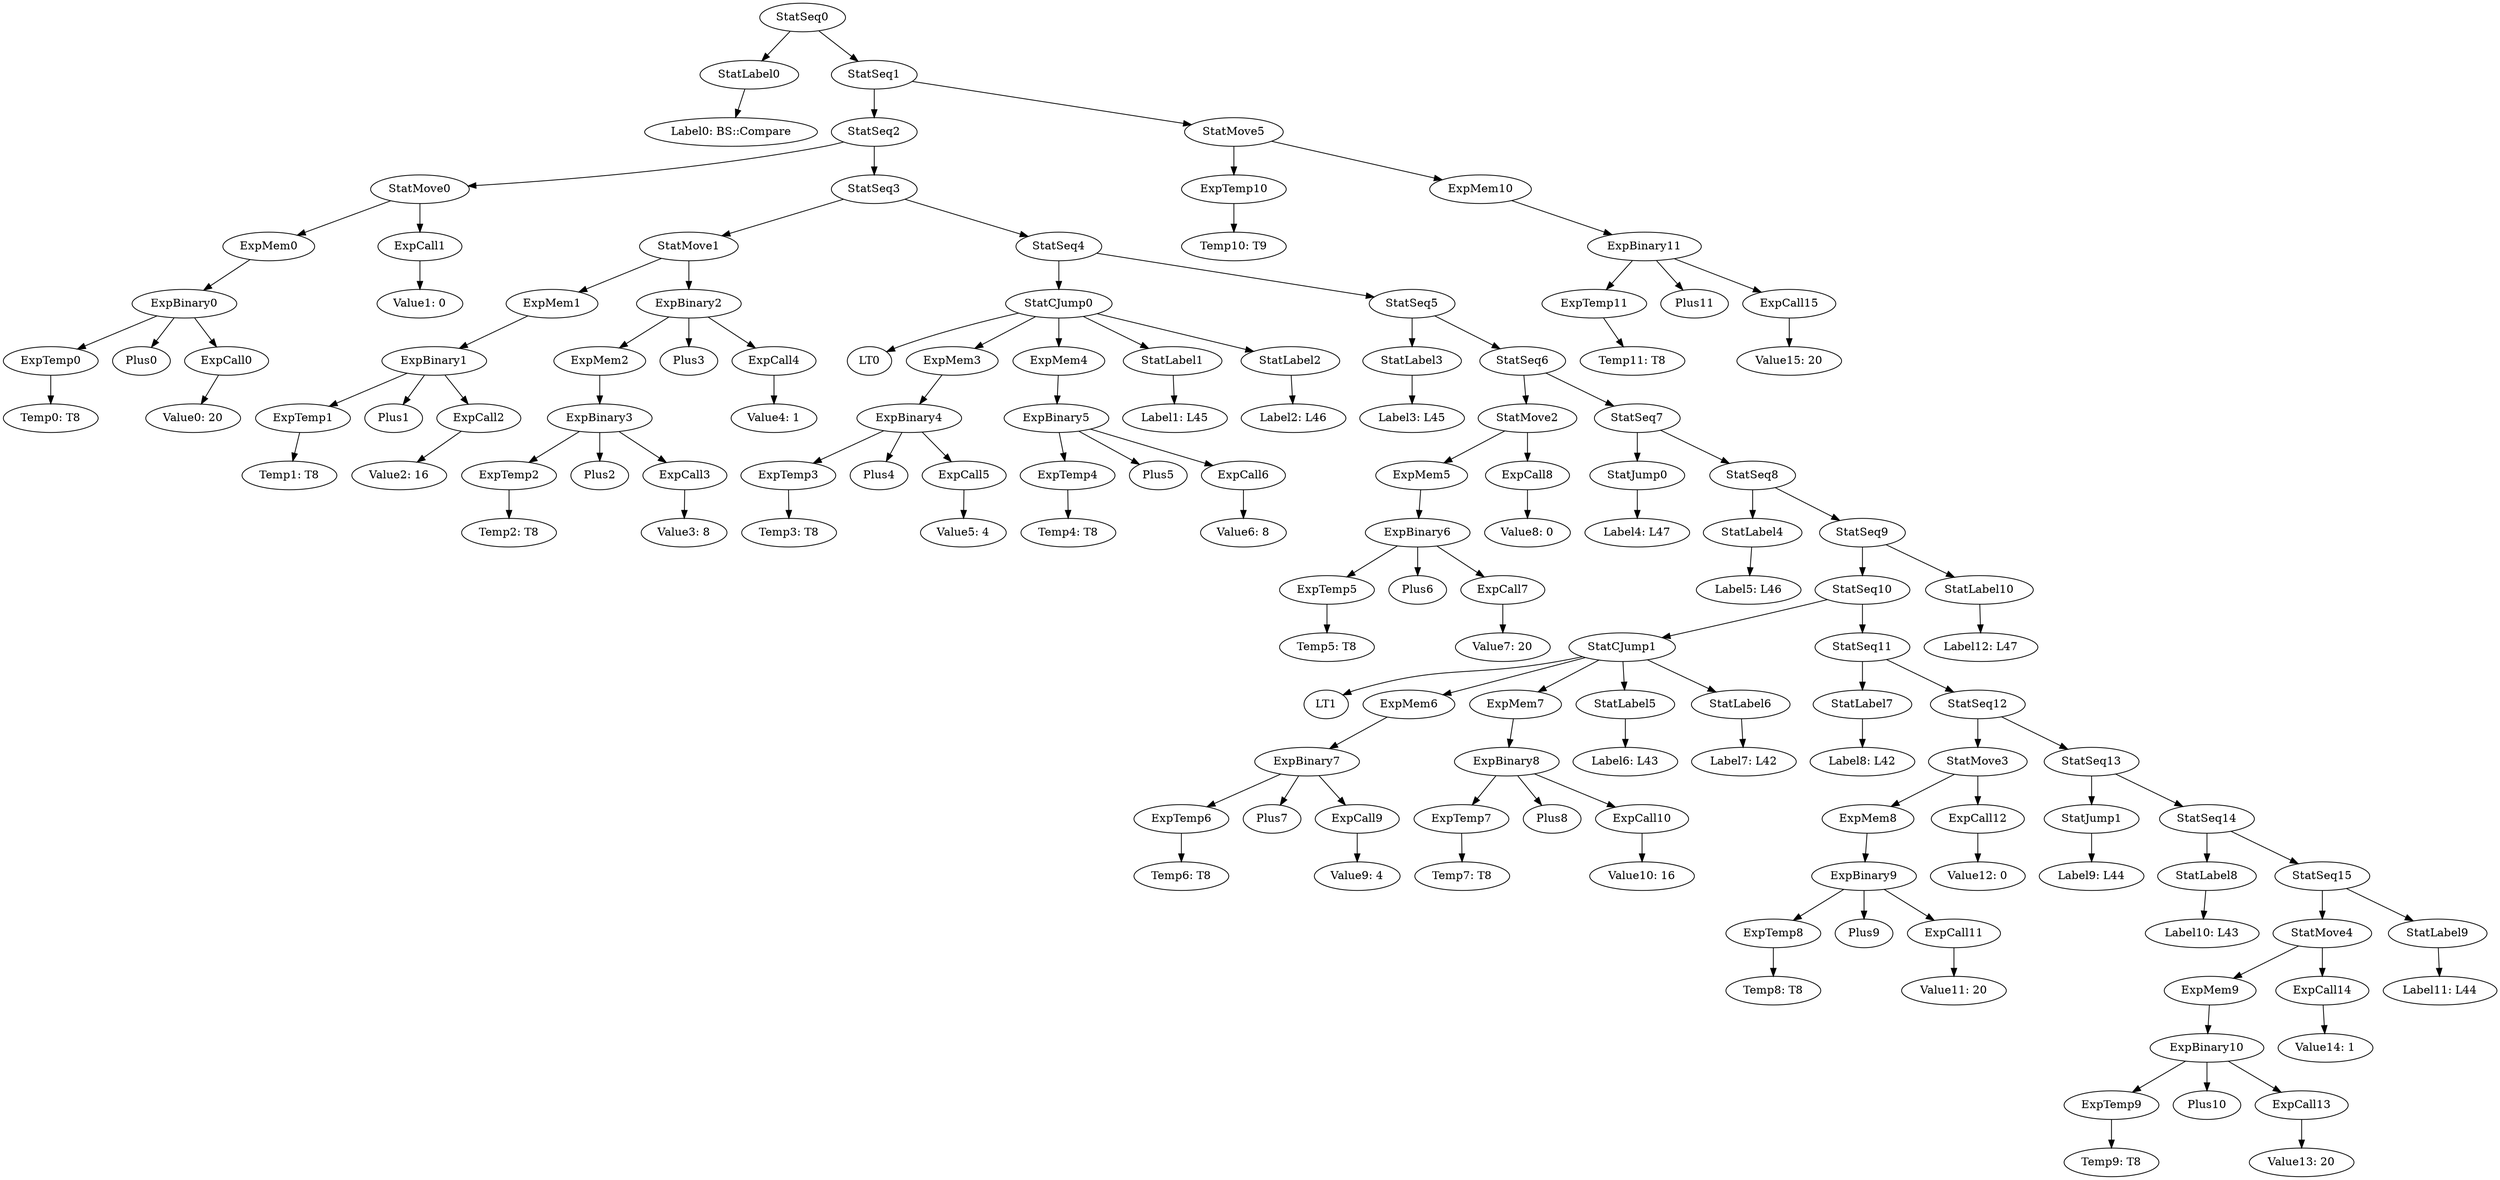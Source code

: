 digraph {
	ordering = out;
	ExpMem10 -> ExpBinary11;
	ExpCall15 -> "Value15: 20";
	StatMove5 -> ExpTemp10;
	StatMove5 -> ExpMem10;
	ExpTemp10 -> "Temp10: T9";
	StatLabel10 -> "Label12: L47";
	ExpCall14 -> "Value14: 1";
	StatMove4 -> ExpMem9;
	StatMove4 -> ExpCall14;
	ExpBinary10 -> ExpTemp9;
	ExpBinary10 -> Plus10;
	ExpBinary10 -> ExpCall13;
	StatJump1 -> "Label9: L44";
	StatSeq12 -> StatMove3;
	StatSeq12 -> StatSeq13;
	ExpCall12 -> "Value12: 0";
	StatMove3 -> ExpMem8;
	StatMove3 -> ExpCall12;
	StatSeq1 -> StatSeq2;
	StatSeq1 -> StatMove5;
	ExpMem8 -> ExpBinary9;
	ExpCall11 -> "Value11: 20";
	ExpTemp9 -> "Temp9: T8";
	ExpBinary9 -> ExpTemp8;
	ExpBinary9 -> Plus9;
	ExpBinary9 -> ExpCall11;
	StatSeq14 -> StatLabel8;
	StatSeq14 -> StatSeq15;
	StatSeq10 -> StatCJump1;
	StatSeq10 -> StatSeq11;
	StatLabel6 -> "Label7: L42";
	ExpCall10 -> "Value10: 16";
	ExpBinary8 -> ExpTemp7;
	ExpBinary8 -> Plus8;
	ExpBinary8 -> ExpCall10;
	ExpMem6 -> ExpBinary7;
	ExpCall9 -> "Value9: 4";
	ExpCall13 -> "Value13: 20";
	ExpTemp8 -> "Temp8: T8";
	ExpBinary7 -> ExpTemp6;
	ExpBinary7 -> Plus7;
	ExpBinary7 -> ExpCall9;
	ExpTemp6 -> "Temp6: T8";
	StatCJump1 -> LT1;
	StatCJump1 -> ExpMem6;
	StatCJump1 -> ExpMem7;
	StatCJump1 -> StatLabel5;
	StatCJump1 -> StatLabel6;
	StatCJump0 -> LT0;
	StatCJump0 -> ExpMem3;
	StatCJump0 -> ExpMem4;
	StatCJump0 -> StatLabel1;
	StatCJump0 -> StatLabel2;
	StatSeq13 -> StatJump1;
	StatSeq13 -> StatSeq14;
	StatMove1 -> ExpMem1;
	StatMove1 -> ExpBinary2;
	ExpCall5 -> "Value5: 4";
	ExpTemp2 -> "Temp2: T8";
	ExpMem9 -> ExpBinary10;
	ExpMem1 -> ExpBinary1;
	ExpBinary0 -> ExpTemp0;
	ExpBinary0 -> Plus0;
	ExpBinary0 -> ExpCall0;
	ExpMem4 -> ExpBinary5;
	StatSeq15 -> StatMove4;
	StatSeq15 -> StatLabel9;
	ExpMem7 -> ExpBinary8;
	StatSeq3 -> StatMove1;
	StatSeq3 -> StatSeq4;
	ExpCall2 -> "Value2: 16";
	ExpCall7 -> "Value7: 20";
	StatMove0 -> ExpMem0;
	StatMove0 -> ExpCall1;
	ExpMem2 -> ExpBinary3;
	StatSeq9 -> StatSeq10;
	StatSeq9 -> StatLabel10;
	ExpCall0 -> "Value0: 20";
	StatLabel1 -> "Label1: L45";
	StatSeq4 -> StatCJump0;
	StatSeq4 -> StatSeq5;
	ExpCall1 -> "Value1: 0";
	StatJump0 -> "Label4: L47";
	ExpBinary3 -> ExpTemp2;
	ExpBinary3 -> Plus2;
	ExpBinary3 -> ExpCall3;
	ExpTemp7 -> "Temp7: T8";
	ExpTemp0 -> "Temp0: T8";
	StatLabel9 -> "Label11: L44";
	StatSeq5 -> StatLabel3;
	StatSeq5 -> StatSeq6;
	StatLabel4 -> "Label5: L46";
	ExpTemp11 -> "Temp11: T8";
	StatSeq0 -> StatLabel0;
	StatSeq0 -> StatSeq1;
	ExpTemp1 -> "Temp1: T8";
	StatLabel5 -> "Label6: L43";
	ExpTemp5 -> "Temp5: T8";
	StatSeq7 -> StatJump0;
	StatSeq7 -> StatSeq8;
	ExpMem5 -> ExpBinary6;
	StatLabel0 -> "Label0: BS::Compare";
	ExpBinary2 -> ExpMem2;
	ExpBinary2 -> Plus3;
	ExpBinary2 -> ExpCall4;
	ExpCall3 -> "Value3: 8";
	ExpBinary1 -> ExpTemp1;
	ExpBinary1 -> Plus1;
	ExpBinary1 -> ExpCall2;
	ExpCall8 -> "Value8: 0";
	ExpMem0 -> ExpBinary0;
	ExpBinary6 -> ExpTemp5;
	ExpBinary6 -> Plus6;
	ExpBinary6 -> ExpCall7;
	StatSeq2 -> StatMove0;
	StatSeq2 -> StatSeq3;
	StatLabel8 -> "Label10: L43";
	StatSeq6 -> StatMove2;
	StatSeq6 -> StatSeq7;
	ExpTemp3 -> "Temp3: T8";
	StatSeq8 -> StatLabel4;
	StatSeq8 -> StatSeq9;
	StatLabel7 -> "Label8: L42";
	ExpBinary4 -> ExpTemp3;
	ExpBinary4 -> Plus4;
	ExpBinary4 -> ExpCall5;
	ExpCall6 -> "Value6: 8";
	ExpMem3 -> ExpBinary4;
	ExpTemp4 -> "Temp4: T8";
	ExpBinary11 -> ExpTemp11;
	ExpBinary11 -> Plus11;
	ExpBinary11 -> ExpCall15;
	StatSeq11 -> StatLabel7;
	StatSeq11 -> StatSeq12;
	ExpBinary5 -> ExpTemp4;
	ExpBinary5 -> Plus5;
	ExpBinary5 -> ExpCall6;
	ExpCall4 -> "Value4: 1";
	StatLabel2 -> "Label2: L46";
	StatLabel3 -> "Label3: L45";
	StatMove2 -> ExpMem5;
	StatMove2 -> ExpCall8;
}

